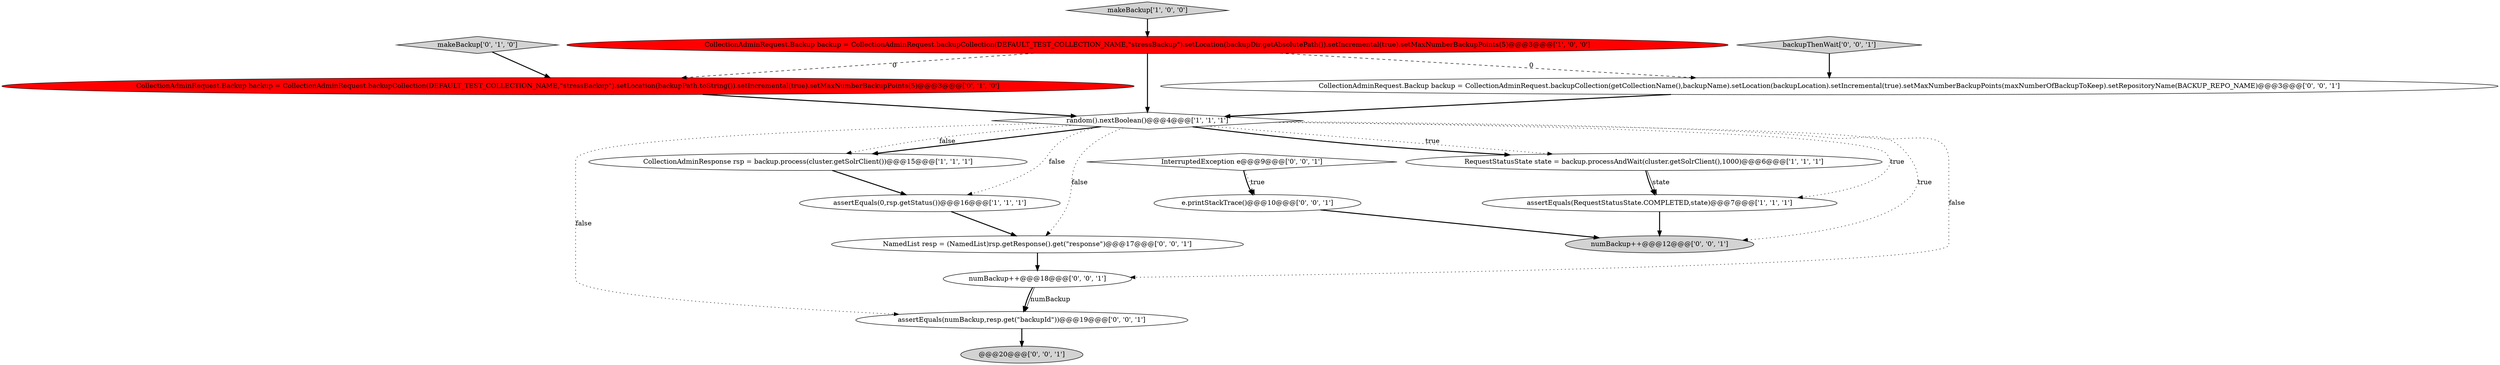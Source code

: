 digraph {
10 [style = filled, label = "@@@20@@@['0', '0', '1']", fillcolor = lightgray, shape = ellipse image = "AAA0AAABBB3BBB"];
7 [style = filled, label = "CollectionAdminRequest.Backup backup = CollectionAdminRequest.backupCollection(DEFAULT_TEST_COLLECTION_NAME,\"stressBackup\").setLocation(backupPath.toString()).setIncremental(true).setMaxNumberBackupPoints(5)@@@3@@@['0', '1', '0']", fillcolor = red, shape = ellipse image = "AAA1AAABBB2BBB"];
16 [style = filled, label = "CollectionAdminRequest.Backup backup = CollectionAdminRequest.backupCollection(getCollectionName(),backupName).setLocation(backupLocation).setIncremental(true).setMaxNumberBackupPoints(maxNumberOfBackupToKeep).setRepositoryName(BACKUP_REPO_NAME)@@@3@@@['0', '0', '1']", fillcolor = white, shape = ellipse image = "AAA0AAABBB3BBB"];
11 [style = filled, label = "e.printStackTrace()@@@10@@@['0', '0', '1']", fillcolor = white, shape = ellipse image = "AAA0AAABBB3BBB"];
5 [style = filled, label = "assertEquals(0,rsp.getStatus())@@@16@@@['1', '1', '1']", fillcolor = white, shape = ellipse image = "AAA0AAABBB1BBB"];
14 [style = filled, label = "assertEquals(numBackup,resp.get(\"backupId\"))@@@19@@@['0', '0', '1']", fillcolor = white, shape = ellipse image = "AAA0AAABBB3BBB"];
8 [style = filled, label = "makeBackup['0', '1', '0']", fillcolor = lightgray, shape = diamond image = "AAA0AAABBB2BBB"];
0 [style = filled, label = "CollectionAdminRequest.Backup backup = CollectionAdminRequest.backupCollection(DEFAULT_TEST_COLLECTION_NAME,\"stressBackup\").setLocation(backupDir.getAbsolutePath()).setIncremental(true).setMaxNumberBackupPoints(5)@@@3@@@['1', '0', '0']", fillcolor = red, shape = ellipse image = "AAA1AAABBB1BBB"];
13 [style = filled, label = "numBackup++@@@18@@@['0', '0', '1']", fillcolor = white, shape = ellipse image = "AAA0AAABBB3BBB"];
15 [style = filled, label = "backupThenWait['0', '0', '1']", fillcolor = lightgray, shape = diamond image = "AAA0AAABBB3BBB"];
6 [style = filled, label = "makeBackup['1', '0', '0']", fillcolor = lightgray, shape = diamond image = "AAA0AAABBB1BBB"];
1 [style = filled, label = "RequestStatusState state = backup.processAndWait(cluster.getSolrClient(),1000)@@@6@@@['1', '1', '1']", fillcolor = white, shape = ellipse image = "AAA0AAABBB1BBB"];
4 [style = filled, label = "random().nextBoolean()@@@4@@@['1', '1', '1']", fillcolor = white, shape = diamond image = "AAA0AAABBB1BBB"];
2 [style = filled, label = "assertEquals(RequestStatusState.COMPLETED,state)@@@7@@@['1', '1', '1']", fillcolor = white, shape = ellipse image = "AAA0AAABBB1BBB"];
3 [style = filled, label = "CollectionAdminResponse rsp = backup.process(cluster.getSolrClient())@@@15@@@['1', '1', '1']", fillcolor = white, shape = ellipse image = "AAA0AAABBB1BBB"];
9 [style = filled, label = "NamedList resp = (NamedList)rsp.getResponse().get(\"response\")@@@17@@@['0', '0', '1']", fillcolor = white, shape = ellipse image = "AAA0AAABBB3BBB"];
17 [style = filled, label = "numBackup++@@@12@@@['0', '0', '1']", fillcolor = lightgray, shape = ellipse image = "AAA0AAABBB3BBB"];
12 [style = filled, label = "InterruptedException e@@@9@@@['0', '0', '1']", fillcolor = white, shape = diamond image = "AAA0AAABBB3BBB"];
2->17 [style = bold, label=""];
4->3 [style = bold, label=""];
4->14 [style = dotted, label="false"];
5->9 [style = bold, label=""];
4->1 [style = dotted, label="true"];
12->11 [style = bold, label=""];
4->5 [style = dotted, label="false"];
0->16 [style = dashed, label="0"];
14->10 [style = bold, label=""];
4->3 [style = dotted, label="false"];
6->0 [style = bold, label=""];
7->4 [style = bold, label=""];
13->14 [style = solid, label="numBackup"];
15->16 [style = bold, label=""];
4->13 [style = dotted, label="false"];
8->7 [style = bold, label=""];
12->11 [style = dotted, label="true"];
4->9 [style = dotted, label="false"];
3->5 [style = bold, label=""];
0->4 [style = bold, label=""];
11->17 [style = bold, label=""];
1->2 [style = bold, label=""];
4->1 [style = bold, label=""];
16->4 [style = bold, label=""];
0->7 [style = dashed, label="0"];
4->17 [style = dotted, label="true"];
13->14 [style = bold, label=""];
4->2 [style = dotted, label="true"];
9->13 [style = bold, label=""];
1->2 [style = solid, label="state"];
}
